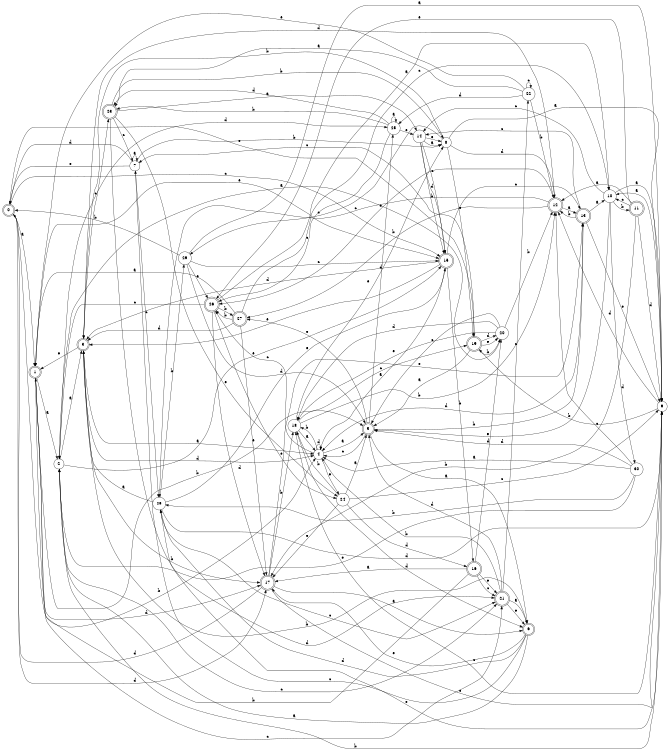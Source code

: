 digraph n25_3 {
__start0 [label="" shape="none"];

rankdir=LR;
size="8,5";

s0 [style="rounded,filled", color="black", fillcolor="white" shape="doublecircle", label="0"];
s1 [style="rounded,filled", color="black", fillcolor="white" shape="doublecircle", label="1"];
s2 [style="filled", color="black", fillcolor="white" shape="circle", label="2"];
s3 [style="rounded,filled", color="black", fillcolor="white" shape="doublecircle", label="3"];
s4 [style="filled", color="black", fillcolor="white" shape="circle", label="4"];
s5 [style="rounded,filled", color="black", fillcolor="white" shape="doublecircle", label="5"];
s6 [style="rounded,filled", color="black", fillcolor="white" shape="doublecircle", label="6"];
s7 [style="filled", color="black", fillcolor="white" shape="circle", label="7"];
s8 [style="filled", color="black", fillcolor="white" shape="circle", label="8"];
s9 [style="filled", color="black", fillcolor="white" shape="circle", label="9"];
s10 [style="filled", color="black", fillcolor="white" shape="circle", label="10"];
s11 [style="rounded,filled", color="black", fillcolor="white" shape="doublecircle", label="11"];
s12 [style="rounded,filled", color="black", fillcolor="white" shape="doublecircle", label="12"];
s13 [style="rounded,filled", color="black", fillcolor="white" shape="doublecircle", label="13"];
s14 [style="filled", color="black", fillcolor="white" shape="circle", label="14"];
s15 [style="rounded,filled", color="black", fillcolor="white" shape="doublecircle", label="15"];
s16 [style="rounded,filled", color="black", fillcolor="white" shape="doublecircle", label="16"];
s17 [style="rounded,filled", color="black", fillcolor="white" shape="doublecircle", label="17"];
s18 [style="filled", color="black", fillcolor="white" shape="circle", label="18"];
s19 [style="rounded,filled", color="black", fillcolor="white" shape="doublecircle", label="19"];
s20 [style="filled", color="black", fillcolor="white" shape="circle", label="20"];
s21 [style="rounded,filled", color="black", fillcolor="white" shape="doublecircle", label="21"];
s22 [style="filled", color="black", fillcolor="white" shape="circle", label="22"];
s23 [style="rounded,filled", color="black", fillcolor="white" shape="doublecircle", label="23"];
s24 [style="filled", color="black", fillcolor="white" shape="circle", label="24"];
s25 [style="filled", color="black", fillcolor="white" shape="circle", label="25"];
s26 [style="rounded,filled", color="black", fillcolor="white" shape="doublecircle", label="26"];
s27 [style="rounded,filled", color="black", fillcolor="white" shape="doublecircle", label="27"];
s28 [style="filled", color="black", fillcolor="white" shape="circle", label="28"];
s29 [style="filled", color="black", fillcolor="white" shape="circle", label="29"];
s30 [style="filled", color="black", fillcolor="white" shape="circle", label="30"];
s0 -> s1 [label="a"];
s0 -> s4 [label="b"];
s0 -> s15 [label="c"];
s0 -> s17 [label="d"];
s0 -> s19 [label="e"];
s1 -> s2 [label="a"];
s1 -> s5 [label="b"];
s1 -> s21 [label="c"];
s1 -> s17 [label="d"];
s1 -> s15 [label="e"];
s2 -> s3 [label="a"];
s2 -> s9 [label="b"];
s2 -> s21 [label="c"];
s2 -> s25 [label="d"];
s2 -> s15 [label="e"];
s3 -> s4 [label="a"];
s3 -> s17 [label="b"];
s3 -> s23 [label="c"];
s3 -> s4 [label="d"];
s3 -> s1 [label="e"];
s4 -> s5 [label="a"];
s4 -> s18 [label="b"];
s4 -> s26 [label="c"];
s4 -> s4 [label="d"];
s4 -> s24 [label="e"];
s5 -> s6 [label="a"];
s5 -> s13 [label="b"];
s5 -> s4 [label="c"];
s5 -> s25 [label="d"];
s5 -> s27 [label="e"];
s6 -> s2 [label="a"];
s6 -> s3 [label="b"];
s6 -> s7 [label="c"];
s6 -> s28 [label="d"];
s6 -> s17 [label="e"];
s7 -> s7 [label="a"];
s7 -> s8 [label="b"];
s7 -> s28 [label="c"];
s7 -> s0 [label="d"];
s7 -> s0 [label="e"];
s8 -> s9 [label="a"];
s8 -> s3 [label="b"];
s8 -> s29 [label="c"];
s8 -> s12 [label="d"];
s8 -> s19 [label="e"];
s9 -> s10 [label="a"];
s9 -> s19 [label="b"];
s9 -> s18 [label="c"];
s9 -> s12 [label="d"];
s9 -> s28 [label="e"];
s10 -> s9 [label="a"];
s10 -> s11 [label="b"];
s10 -> s14 [label="c"];
s10 -> s30 [label="d"];
s10 -> s5 [label="e"];
s11 -> s12 [label="a"];
s11 -> s17 [label="b"];
s11 -> s10 [label="c"];
s11 -> s9 [label="d"];
s11 -> s26 [label="e"];
s12 -> s13 [label="a"];
s12 -> s27 [label="b"];
s12 -> s28 [label="c"];
s12 -> s3 [label="d"];
s12 -> s26 [label="e"];
s13 -> s10 [label="a"];
s13 -> s12 [label="b"];
s13 -> s14 [label="c"];
s13 -> s4 [label="d"];
s13 -> s9 [label="e"];
s14 -> s8 [label="a"];
s14 -> s15 [label="b"];
s14 -> s15 [label="c"];
s14 -> s15 [label="d"];
s14 -> s8 [label="e"];
s15 -> s4 [label="a"];
s15 -> s16 [label="b"];
s15 -> s13 [label="c"];
s15 -> s3 [label="d"];
s15 -> s3 [label="e"];
s16 -> s17 [label="a"];
s16 -> s1 [label="b"];
s16 -> s21 [label="c"];
s16 -> s20 [label="d"];
s16 -> s21 [label="e"];
s17 -> s6 [label="a"];
s17 -> s18 [label="b"];
s17 -> s9 [label="c"];
s17 -> s0 [label="d"];
s17 -> s13 [label="e"];
s18 -> s4 [label="a"];
s18 -> s12 [label="b"];
s18 -> s19 [label="c"];
s18 -> s6 [label="d"];
s18 -> s8 [label="e"];
s19 -> s5 [label="a"];
s19 -> s20 [label="b"];
s19 -> s7 [label="c"];
s19 -> s20 [label="d"];
s19 -> s20 [label="e"];
s20 -> s2 [label="a"];
s20 -> s12 [label="b"];
s20 -> s5 [label="c"];
s20 -> s18 [label="d"];
s20 -> s18 [label="e"];
s21 -> s6 [label="a"];
s21 -> s4 [label="b"];
s21 -> s22 [label="c"];
s21 -> s5 [label="d"];
s21 -> s6 [label="e"];
s22 -> s23 [label="a"];
s22 -> s12 [label="b"];
s22 -> s22 [label="c"];
s22 -> s25 [label="d"];
s22 -> s1 [label="e"];
s23 -> s14 [label="a"];
s23 -> s8 [label="b"];
s23 -> s7 [label="c"];
s23 -> s21 [label="d"];
s23 -> s24 [label="e"];
s24 -> s5 [label="a"];
s24 -> s18 [label="b"];
s24 -> s9 [label="c"];
s24 -> s16 [label="d"];
s24 -> s17 [label="e"];
s25 -> s25 [label="a"];
s25 -> s23 [label="b"];
s25 -> s26 [label="c"];
s25 -> s23 [label="d"];
s25 -> s14 [label="e"];
s26 -> s10 [label="a"];
s26 -> s27 [label="b"];
s26 -> s2 [label="c"];
s26 -> s17 [label="d"];
s26 -> s24 [label="e"];
s27 -> s1 [label="a"];
s27 -> s26 [label="b"];
s27 -> s10 [label="c"];
s27 -> s3 [label="d"];
s27 -> s17 [label="e"];
s28 -> s3 [label="a"];
s28 -> s29 [label="b"];
s28 -> s21 [label="c"];
s28 -> s9 [label="d"];
s28 -> s15 [label="e"];
s29 -> s9 [label="a"];
s29 -> s0 [label="b"];
s29 -> s15 [label="c"];
s29 -> s5 [label="d"];
s29 -> s26 [label="e"];
s30 -> s4 [label="a"];
s30 -> s28 [label="b"];
s30 -> s12 [label="c"];
s30 -> s5 [label="d"];
s30 -> s2 [label="e"];

}